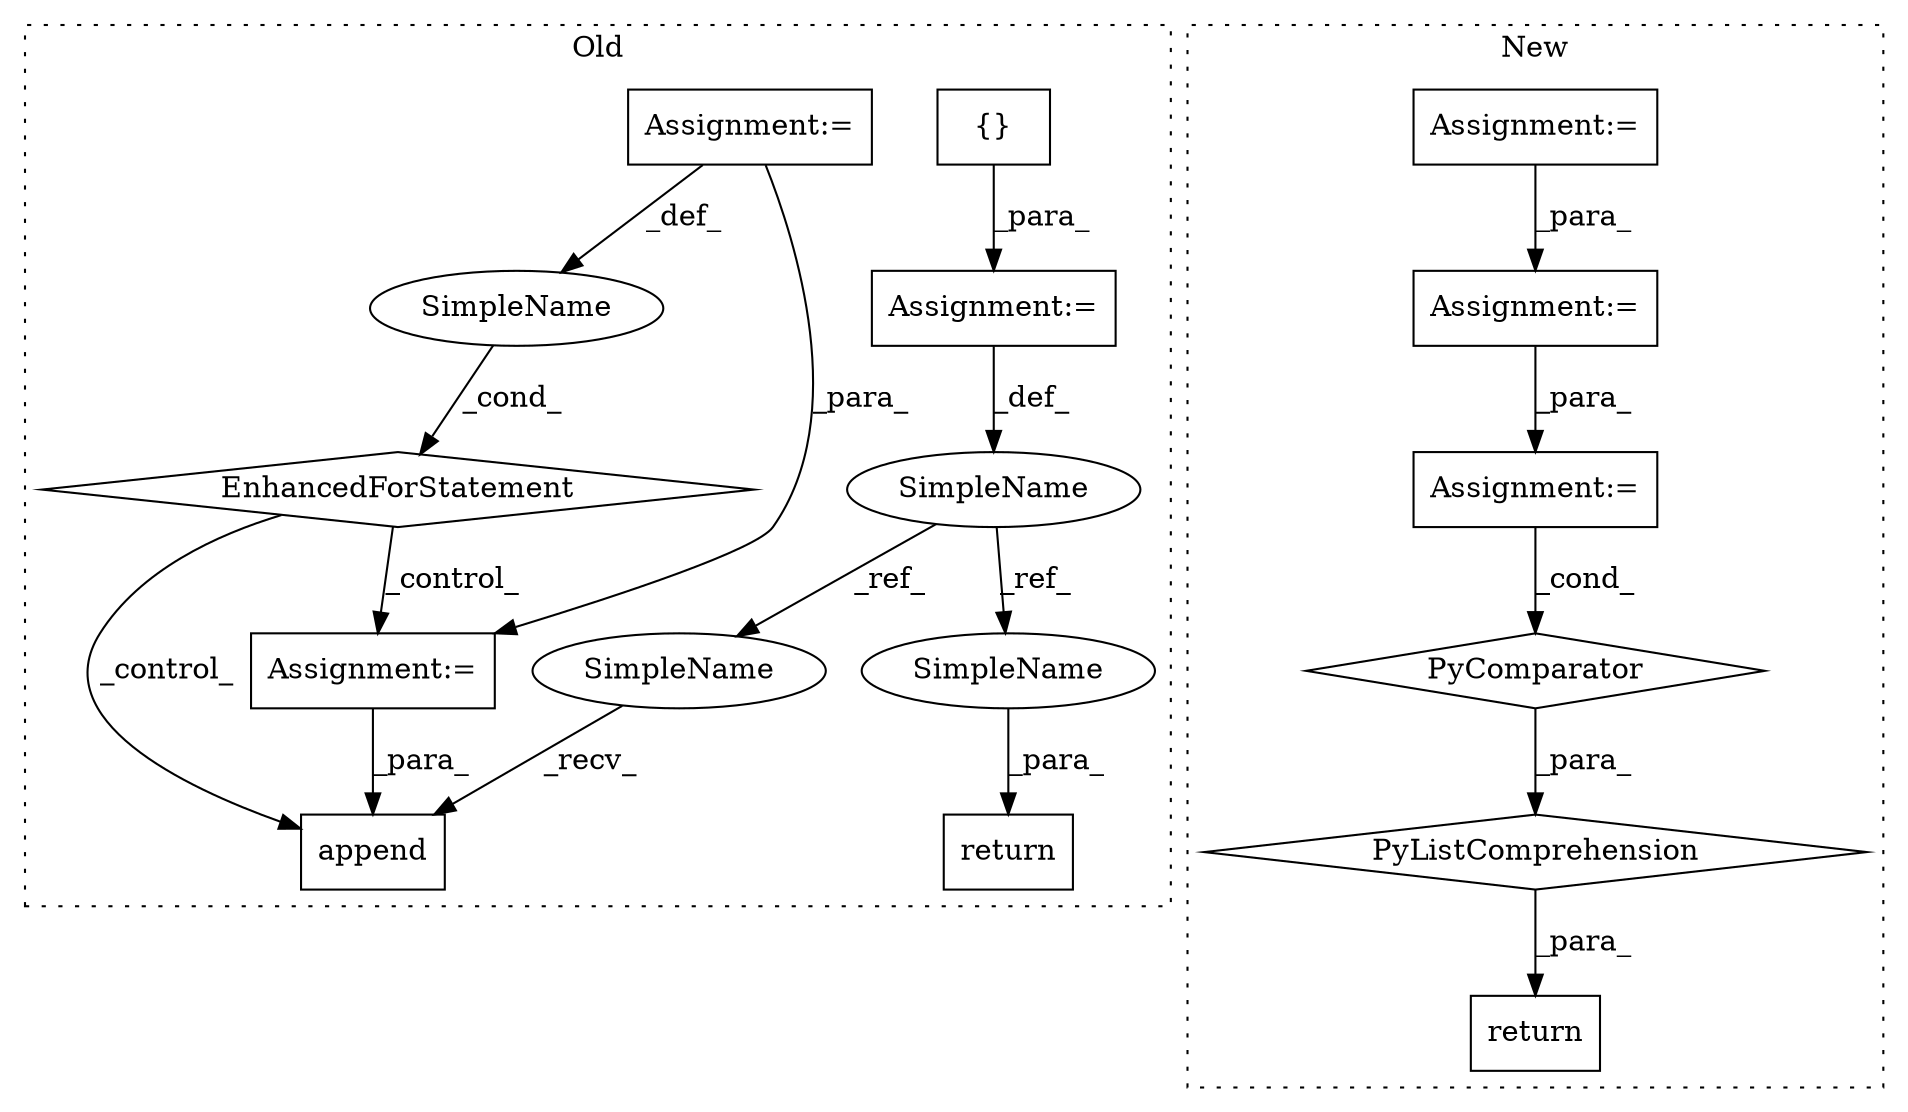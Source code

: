 digraph G {
subgraph cluster0 {
1 [label="append" a="32" s="1884,1939" l="7,1" shape="box"];
3 [label="Assignment:=" a="7" s="1171" l="1" shape="box"];
4 [label="{}" a="4" s="1191" l="2" shape="box"];
5 [label="return" a="41" s="1952" l="7" shape="box"];
6 [label="EnhancedForStatement" a="70" s="1199,1327" l="53,2" shape="diamond"];
7 [label="Assignment:=" a="7" s="1199,1327" l="53,2" shape="box"];
8 [label="SimpleName" a="42" s="1256" l="6" shape="ellipse"];
9 [label="SimpleName" a="42" s="1165" l="6" shape="ellipse"];
13 [label="Assignment:=" a="7" s="1424" l="1" shape="box"];
16 [label="SimpleName" a="42" s="1877" l="6" shape="ellipse"];
17 [label="SimpleName" a="42" s="1959" l="6" shape="ellipse"];
label = "Old";
style="dotted";
}
subgraph cluster1 {
2 [label="return" a="41" s="1726" l="18" shape="box"];
10 [label="Assignment:=" a="7" s="1497" l="1" shape="box"];
11 [label="PyComparator" a="113" s="1838" l="36" shape="diamond"];
12 [label="PyListComprehension" a="109" s="1744" l="138" shape="diamond"];
14 [label="Assignment:=" a="7" s="1838" l="36" shape="box"];
15 [label="Assignment:=" a="7" s="1167" l="1" shape="box"];
label = "New";
style="dotted";
}
3 -> 9 [label="_def_"];
4 -> 3 [label="_para_"];
6 -> 1 [label="_control_"];
6 -> 13 [label="_control_"];
7 -> 13 [label="_para_"];
7 -> 8 [label="_def_"];
8 -> 6 [label="_cond_"];
9 -> 16 [label="_ref_"];
9 -> 17 [label="_ref_"];
10 -> 14 [label="_para_"];
11 -> 12 [label="_para_"];
12 -> 2 [label="_para_"];
13 -> 1 [label="_para_"];
14 -> 11 [label="_cond_"];
15 -> 10 [label="_para_"];
16 -> 1 [label="_recv_"];
17 -> 5 [label="_para_"];
}
